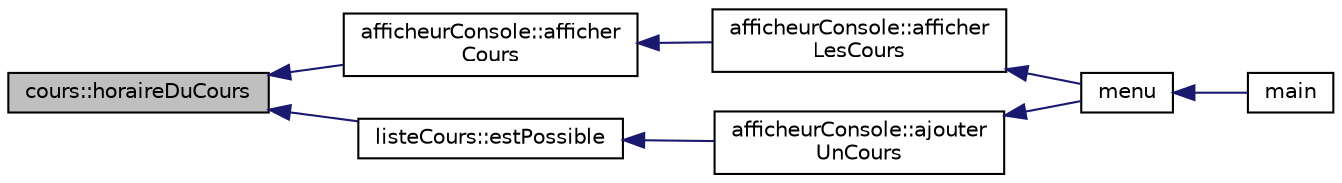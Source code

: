digraph "cours::horaireDuCours"
{
  edge [fontname="Helvetica",fontsize="10",labelfontname="Helvetica",labelfontsize="10"];
  node [fontname="Helvetica",fontsize="10",shape=record];
  rankdir="LR";
  Node13 [label="cours::horaireDuCours",height=0.2,width=0.4,color="black", fillcolor="grey75", style="filled", fontcolor="black"];
  Node13 -> Node14 [dir="back",color="midnightblue",fontsize="10",style="solid",fontname="Helvetica"];
  Node14 [label="afficheurConsole::afficher\lCours",height=0.2,width=0.4,color="black", fillcolor="white", style="filled",URL="$classafficheur_console.html#adef955f54d12ed2c99311f94920306a4",tooltip="Renvoie dans ost le .......... du cours c. "];
  Node14 -> Node15 [dir="back",color="midnightblue",fontsize="10",style="solid",fontname="Helvetica"];
  Node15 [label="afficheurConsole::afficher\lLesCours",height=0.2,width=0.4,color="black", fillcolor="white", style="filled",URL="$classafficheur_console.html#a259f4fe7ffe96d1ab0a6b5bc01c2f618"];
  Node15 -> Node16 [dir="back",color="midnightblue",fontsize="10",style="solid",fontname="Helvetica"];
  Node16 [label="menu",height=0.2,width=0.4,color="black", fillcolor="white", style="filled",URL="$main_8cpp.html#aaeb94d4bc6770f26e4bcfb2f9fcc9b15"];
  Node16 -> Node17 [dir="back",color="midnightblue",fontsize="10",style="solid",fontname="Helvetica"];
  Node17 [label="main",height=0.2,width=0.4,color="black", fillcolor="white", style="filled",URL="$main_8cpp.html#ae66f6b31b5ad750f1fe042a706a4e3d4"];
  Node13 -> Node18 [dir="back",color="midnightblue",fontsize="10",style="solid",fontname="Helvetica"];
  Node18 [label="listeCours::estPossible",height=0.2,width=0.4,color="black", fillcolor="white", style="filled",URL="$classliste_cours.html#ab66777592d4693d8db47e756dfe61878",tooltip="Verifie si le cours peut etre ajoute a d_listeDesCours. "];
  Node18 -> Node19 [dir="back",color="midnightblue",fontsize="10",style="solid",fontname="Helvetica"];
  Node19 [label="afficheurConsole::ajouter\lUnCours",height=0.2,width=0.4,color="black", fillcolor="white", style="filled",URL="$classafficheur_console.html#a49b72edf4baf8f7ec4898b61c48212fa"];
  Node19 -> Node16 [dir="back",color="midnightblue",fontsize="10",style="solid",fontname="Helvetica"];
}
